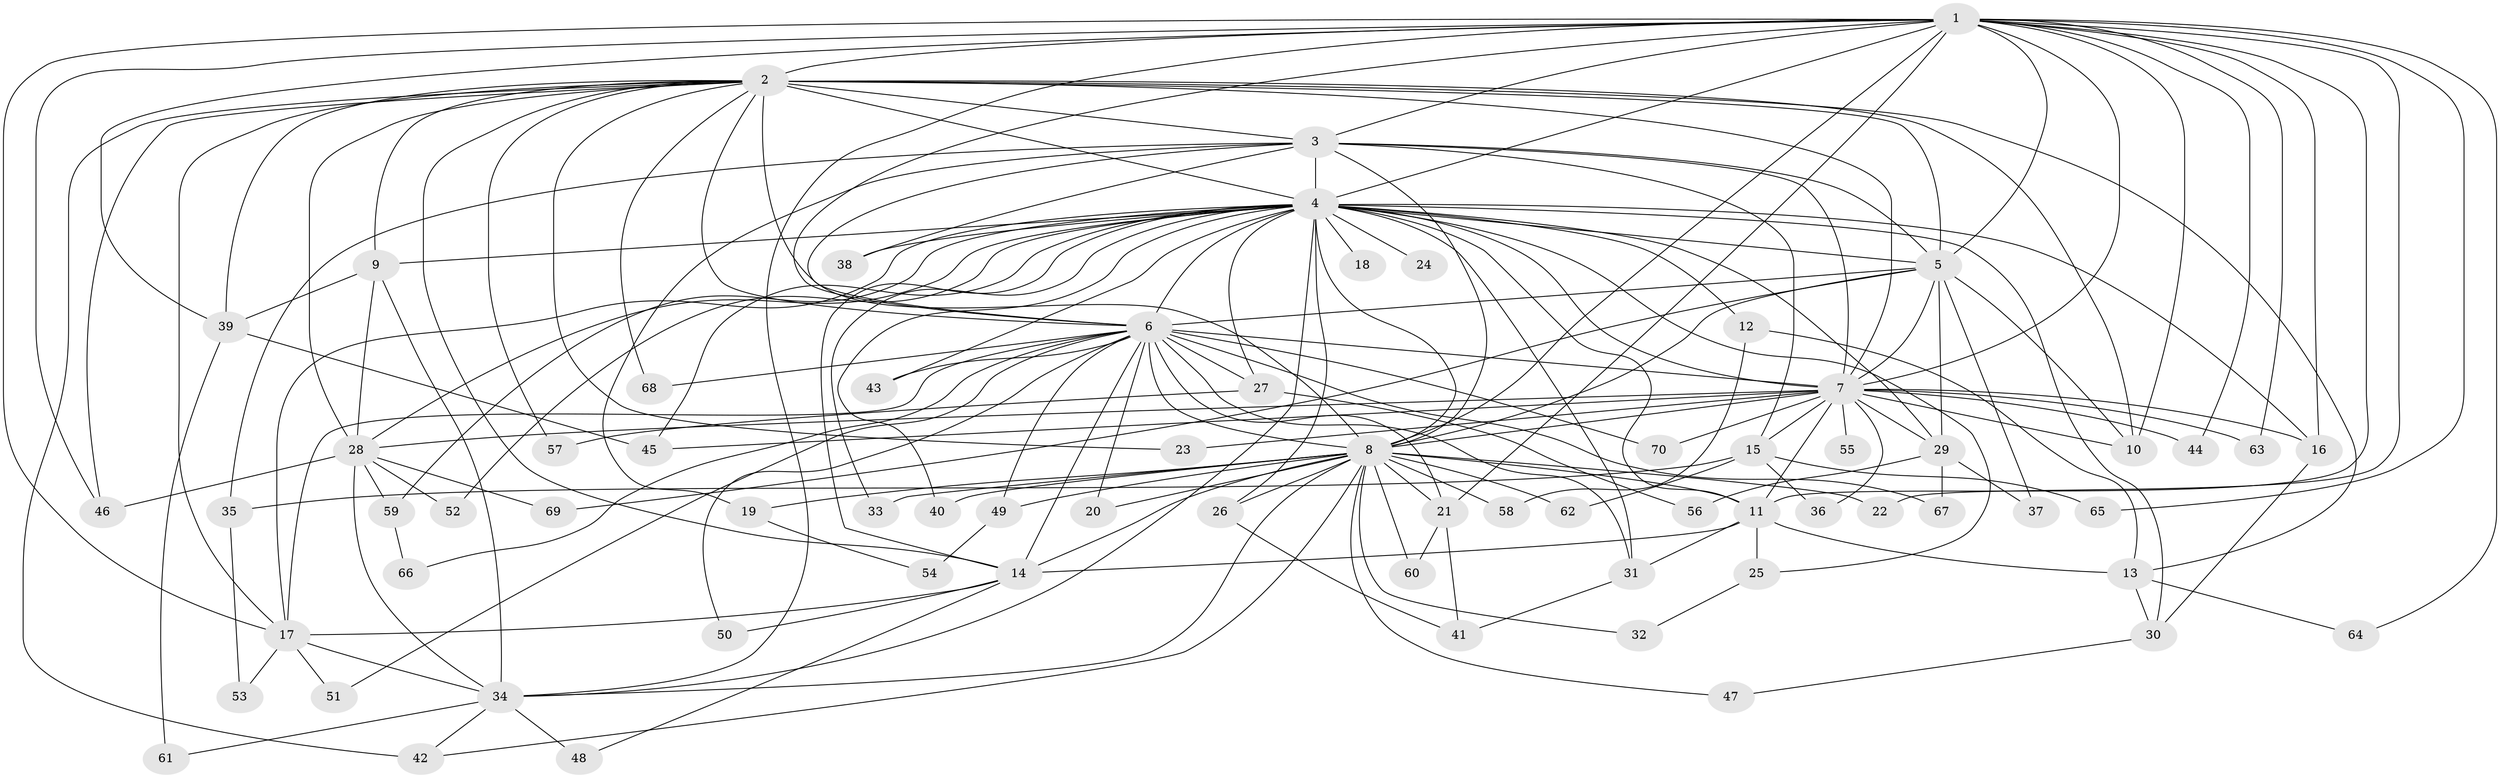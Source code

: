 // original degree distribution, {25: 0.02586206896551724, 20: 0.008620689655172414, 15: 0.008620689655172414, 22: 0.008620689655172414, 31: 0.008620689655172414, 14: 0.008620689655172414, 19: 0.008620689655172414, 27: 0.008620689655172414, 5: 0.02586206896551724, 4: 0.10344827586206896, 3: 0.19827586206896552, 2: 0.5431034482758621, 7: 0.02586206896551724, 6: 0.017241379310344827}
// Generated by graph-tools (version 1.1) at 2025/49/03/04/25 22:49:18]
// undirected, 70 vertices, 175 edges
graph export_dot {
  node [color=gray90,style=filled];
  1;
  2;
  3;
  4;
  5;
  6;
  7;
  8;
  9;
  10;
  11;
  12;
  13;
  14;
  15;
  16;
  17;
  18;
  19;
  20;
  21;
  22;
  23;
  24;
  25;
  26;
  27;
  28;
  29;
  30;
  31;
  32;
  33;
  34;
  35;
  36;
  37;
  38;
  39;
  40;
  41;
  42;
  43;
  44;
  45;
  46;
  47;
  48;
  49;
  50;
  51;
  52;
  53;
  54;
  55;
  56;
  57;
  58;
  59;
  60;
  61;
  62;
  63;
  64;
  65;
  66;
  67;
  68;
  69;
  70;
  1 -- 2 [weight=3.0];
  1 -- 3 [weight=2.0];
  1 -- 4 [weight=2.0];
  1 -- 5 [weight=1.0];
  1 -- 6 [weight=1.0];
  1 -- 7 [weight=1.0];
  1 -- 8 [weight=1.0];
  1 -- 10 [weight=1.0];
  1 -- 11 [weight=1.0];
  1 -- 16 [weight=1.0];
  1 -- 17 [weight=1.0];
  1 -- 21 [weight=1.0];
  1 -- 22 [weight=2.0];
  1 -- 34 [weight=1.0];
  1 -- 39 [weight=1.0];
  1 -- 44 [weight=1.0];
  1 -- 46 [weight=1.0];
  1 -- 63 [weight=1.0];
  1 -- 64 [weight=1.0];
  1 -- 65 [weight=1.0];
  2 -- 3 [weight=3.0];
  2 -- 4 [weight=4.0];
  2 -- 5 [weight=2.0];
  2 -- 6 [weight=2.0];
  2 -- 7 [weight=3.0];
  2 -- 8 [weight=2.0];
  2 -- 9 [weight=1.0];
  2 -- 10 [weight=1.0];
  2 -- 13 [weight=1.0];
  2 -- 14 [weight=1.0];
  2 -- 17 [weight=1.0];
  2 -- 23 [weight=1.0];
  2 -- 28 [weight=6.0];
  2 -- 39 [weight=1.0];
  2 -- 42 [weight=2.0];
  2 -- 46 [weight=1.0];
  2 -- 57 [weight=1.0];
  2 -- 68 [weight=1.0];
  3 -- 4 [weight=2.0];
  3 -- 5 [weight=1.0];
  3 -- 6 [weight=1.0];
  3 -- 7 [weight=1.0];
  3 -- 8 [weight=1.0];
  3 -- 15 [weight=2.0];
  3 -- 19 [weight=1.0];
  3 -- 35 [weight=1.0];
  3 -- 38 [weight=1.0];
  4 -- 5 [weight=2.0];
  4 -- 6 [weight=3.0];
  4 -- 7 [weight=3.0];
  4 -- 8 [weight=2.0];
  4 -- 9 [weight=1.0];
  4 -- 11 [weight=2.0];
  4 -- 12 [weight=2.0];
  4 -- 14 [weight=1.0];
  4 -- 16 [weight=1.0];
  4 -- 17 [weight=1.0];
  4 -- 18 [weight=2.0];
  4 -- 24 [weight=2.0];
  4 -- 25 [weight=1.0];
  4 -- 26 [weight=1.0];
  4 -- 27 [weight=1.0];
  4 -- 28 [weight=1.0];
  4 -- 29 [weight=2.0];
  4 -- 30 [weight=1.0];
  4 -- 31 [weight=1.0];
  4 -- 33 [weight=1.0];
  4 -- 34 [weight=1.0];
  4 -- 38 [weight=1.0];
  4 -- 40 [weight=1.0];
  4 -- 43 [weight=1.0];
  4 -- 45 [weight=1.0];
  4 -- 52 [weight=1.0];
  4 -- 59 [weight=1.0];
  5 -- 6 [weight=1.0];
  5 -- 7 [weight=2.0];
  5 -- 8 [weight=1.0];
  5 -- 10 [weight=1.0];
  5 -- 29 [weight=1.0];
  5 -- 37 [weight=1.0];
  5 -- 69 [weight=1.0];
  6 -- 7 [weight=1.0];
  6 -- 8 [weight=2.0];
  6 -- 14 [weight=1.0];
  6 -- 17 [weight=1.0];
  6 -- 20 [weight=1.0];
  6 -- 21 [weight=1.0];
  6 -- 27 [weight=1.0];
  6 -- 31 [weight=1.0];
  6 -- 43 [weight=1.0];
  6 -- 49 [weight=1.0];
  6 -- 50 [weight=1.0];
  6 -- 51 [weight=1.0];
  6 -- 66 [weight=1.0];
  6 -- 67 [weight=1.0];
  6 -- 68 [weight=1.0];
  6 -- 70 [weight=1.0];
  7 -- 8 [weight=1.0];
  7 -- 10 [weight=1.0];
  7 -- 11 [weight=1.0];
  7 -- 15 [weight=1.0];
  7 -- 16 [weight=1.0];
  7 -- 23 [weight=1.0];
  7 -- 28 [weight=1.0];
  7 -- 29 [weight=1.0];
  7 -- 36 [weight=1.0];
  7 -- 44 [weight=1.0];
  7 -- 45 [weight=1.0];
  7 -- 55 [weight=1.0];
  7 -- 63 [weight=1.0];
  7 -- 70 [weight=1.0];
  8 -- 11 [weight=1.0];
  8 -- 14 [weight=1.0];
  8 -- 19 [weight=1.0];
  8 -- 20 [weight=1.0];
  8 -- 21 [weight=1.0];
  8 -- 22 [weight=1.0];
  8 -- 26 [weight=1.0];
  8 -- 32 [weight=1.0];
  8 -- 33 [weight=1.0];
  8 -- 34 [weight=1.0];
  8 -- 40 [weight=1.0];
  8 -- 42 [weight=1.0];
  8 -- 47 [weight=1.0];
  8 -- 49 [weight=1.0];
  8 -- 58 [weight=1.0];
  8 -- 60 [weight=1.0];
  8 -- 62 [weight=1.0];
  9 -- 28 [weight=1.0];
  9 -- 34 [weight=1.0];
  9 -- 39 [weight=1.0];
  11 -- 13 [weight=1.0];
  11 -- 14 [weight=1.0];
  11 -- 25 [weight=1.0];
  11 -- 31 [weight=1.0];
  12 -- 13 [weight=1.0];
  12 -- 58 [weight=1.0];
  13 -- 30 [weight=1.0];
  13 -- 64 [weight=1.0];
  14 -- 17 [weight=1.0];
  14 -- 48 [weight=1.0];
  14 -- 50 [weight=1.0];
  15 -- 35 [weight=1.0];
  15 -- 36 [weight=1.0];
  15 -- 62 [weight=1.0];
  15 -- 65 [weight=1.0];
  16 -- 30 [weight=1.0];
  17 -- 34 [weight=1.0];
  17 -- 51 [weight=1.0];
  17 -- 53 [weight=1.0];
  19 -- 54 [weight=1.0];
  21 -- 41 [weight=1.0];
  21 -- 60 [weight=1.0];
  25 -- 32 [weight=1.0];
  26 -- 41 [weight=1.0];
  27 -- 56 [weight=1.0];
  27 -- 57 [weight=1.0];
  28 -- 34 [weight=1.0];
  28 -- 46 [weight=1.0];
  28 -- 52 [weight=1.0];
  28 -- 59 [weight=1.0];
  28 -- 69 [weight=1.0];
  29 -- 37 [weight=1.0];
  29 -- 56 [weight=1.0];
  29 -- 67 [weight=1.0];
  30 -- 47 [weight=1.0];
  31 -- 41 [weight=1.0];
  34 -- 42 [weight=1.0];
  34 -- 48 [weight=1.0];
  34 -- 61 [weight=1.0];
  35 -- 53 [weight=1.0];
  39 -- 45 [weight=1.0];
  39 -- 61 [weight=1.0];
  49 -- 54 [weight=1.0];
  59 -- 66 [weight=1.0];
}
